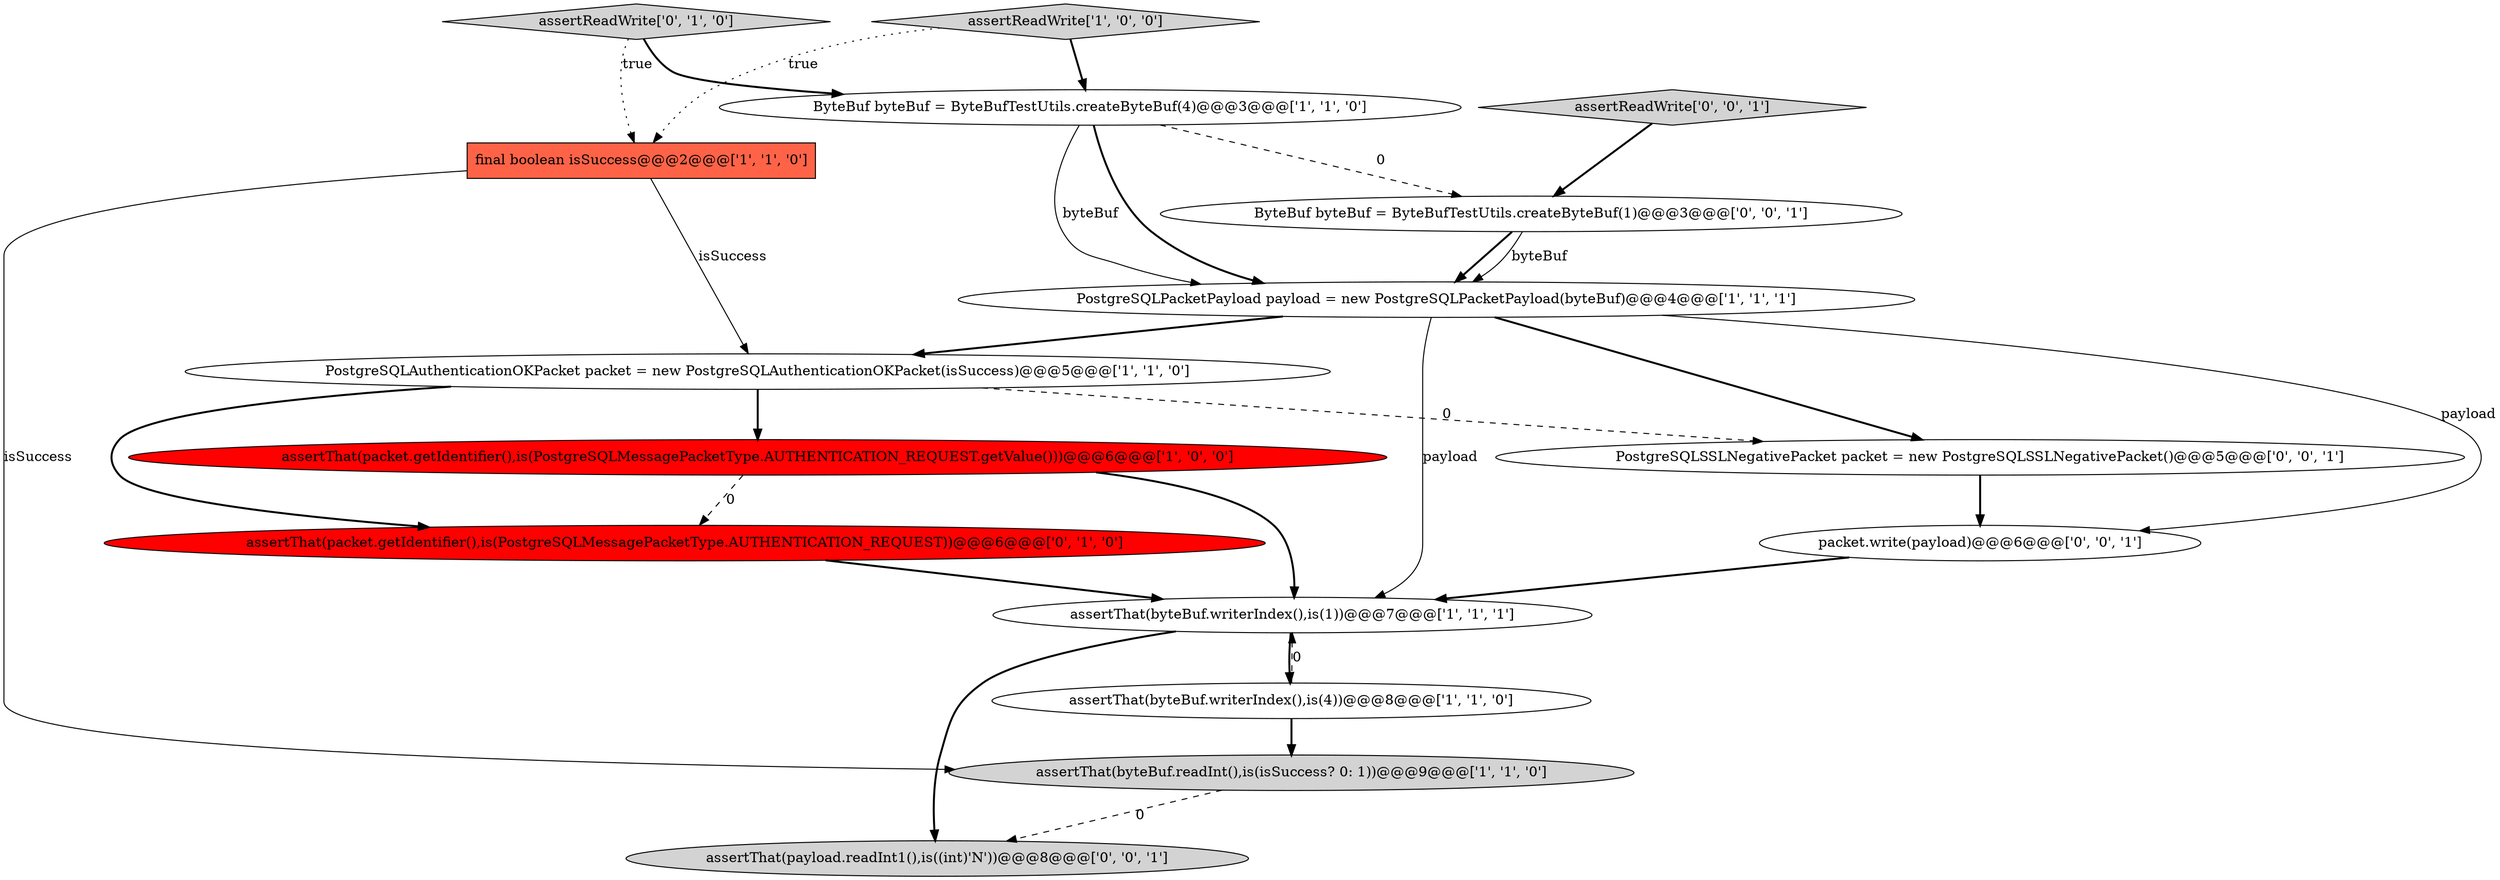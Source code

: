 digraph {
7 [style = filled, label = "ByteBuf byteBuf = ByteBufTestUtils.createByteBuf(4)@@@3@@@['1', '1', '0']", fillcolor = white, shape = ellipse image = "AAA0AAABBB1BBB"];
2 [style = filled, label = "assertThat(byteBuf.writerIndex(),is(1))@@@7@@@['1', '1', '1']", fillcolor = white, shape = ellipse image = "AAA0AAABBB1BBB"];
0 [style = filled, label = "PostgreSQLAuthenticationOKPacket packet = new PostgreSQLAuthenticationOKPacket(isSuccess)@@@5@@@['1', '1', '0']", fillcolor = white, shape = ellipse image = "AAA0AAABBB1BBB"];
5 [style = filled, label = "PostgreSQLPacketPayload payload = new PostgreSQLPacketPayload(byteBuf)@@@4@@@['1', '1', '1']", fillcolor = white, shape = ellipse image = "AAA0AAABBB1BBB"];
10 [style = filled, label = "assertReadWrite['0', '1', '0']", fillcolor = lightgray, shape = diamond image = "AAA0AAABBB2BBB"];
12 [style = filled, label = "PostgreSQLSSLNegativePacket packet = new PostgreSQLSSLNegativePacket()@@@5@@@['0', '0', '1']", fillcolor = white, shape = ellipse image = "AAA0AAABBB3BBB"];
3 [style = filled, label = "assertThat(byteBuf.readInt(),is(isSuccess? 0: 1))@@@9@@@['1', '1', '0']", fillcolor = lightgray, shape = ellipse image = "AAA0AAABBB1BBB"];
1 [style = filled, label = "assertThat(packet.getIdentifier(),is(PostgreSQLMessagePacketType.AUTHENTICATION_REQUEST.getValue()))@@@6@@@['1', '0', '0']", fillcolor = red, shape = ellipse image = "AAA1AAABBB1BBB"];
4 [style = filled, label = "assertThat(byteBuf.writerIndex(),is(4))@@@8@@@['1', '1', '0']", fillcolor = white, shape = ellipse image = "AAA0AAABBB1BBB"];
6 [style = filled, label = "assertReadWrite['1', '0', '0']", fillcolor = lightgray, shape = diamond image = "AAA0AAABBB1BBB"];
14 [style = filled, label = "ByteBuf byteBuf = ByteBufTestUtils.createByteBuf(1)@@@3@@@['0', '0', '1']", fillcolor = white, shape = ellipse image = "AAA0AAABBB3BBB"];
15 [style = filled, label = "assertReadWrite['0', '0', '1']", fillcolor = lightgray, shape = diamond image = "AAA0AAABBB3BBB"];
11 [style = filled, label = "assertThat(payload.readInt1(),is((int)'N'))@@@8@@@['0', '0', '1']", fillcolor = lightgray, shape = ellipse image = "AAA0AAABBB3BBB"];
13 [style = filled, label = "packet.write(payload)@@@6@@@['0', '0', '1']", fillcolor = white, shape = ellipse image = "AAA0AAABBB3BBB"];
8 [style = filled, label = "final boolean isSuccess@@@2@@@['1', '1', '0']", fillcolor = tomato, shape = box image = "AAA0AAABBB1BBB"];
9 [style = filled, label = "assertThat(packet.getIdentifier(),is(PostgreSQLMessagePacketType.AUTHENTICATION_REQUEST))@@@6@@@['0', '1', '0']", fillcolor = red, shape = ellipse image = "AAA1AAABBB2BBB"];
5->2 [style = solid, label="payload"];
4->3 [style = bold, label=""];
10->8 [style = dotted, label="true"];
0->9 [style = bold, label=""];
15->14 [style = bold, label=""];
9->2 [style = bold, label=""];
7->14 [style = dashed, label="0"];
14->5 [style = bold, label=""];
1->9 [style = dashed, label="0"];
0->12 [style = dashed, label="0"];
8->0 [style = solid, label="isSuccess"];
7->5 [style = solid, label="byteBuf"];
2->4 [style = bold, label=""];
10->7 [style = bold, label=""];
12->13 [style = bold, label=""];
7->5 [style = bold, label=""];
8->3 [style = solid, label="isSuccess"];
5->0 [style = bold, label=""];
5->12 [style = bold, label=""];
6->8 [style = dotted, label="true"];
0->1 [style = bold, label=""];
4->2 [style = dashed, label="0"];
14->5 [style = solid, label="byteBuf"];
1->2 [style = bold, label=""];
5->13 [style = solid, label="payload"];
6->7 [style = bold, label=""];
2->11 [style = bold, label=""];
3->11 [style = dashed, label="0"];
13->2 [style = bold, label=""];
}
